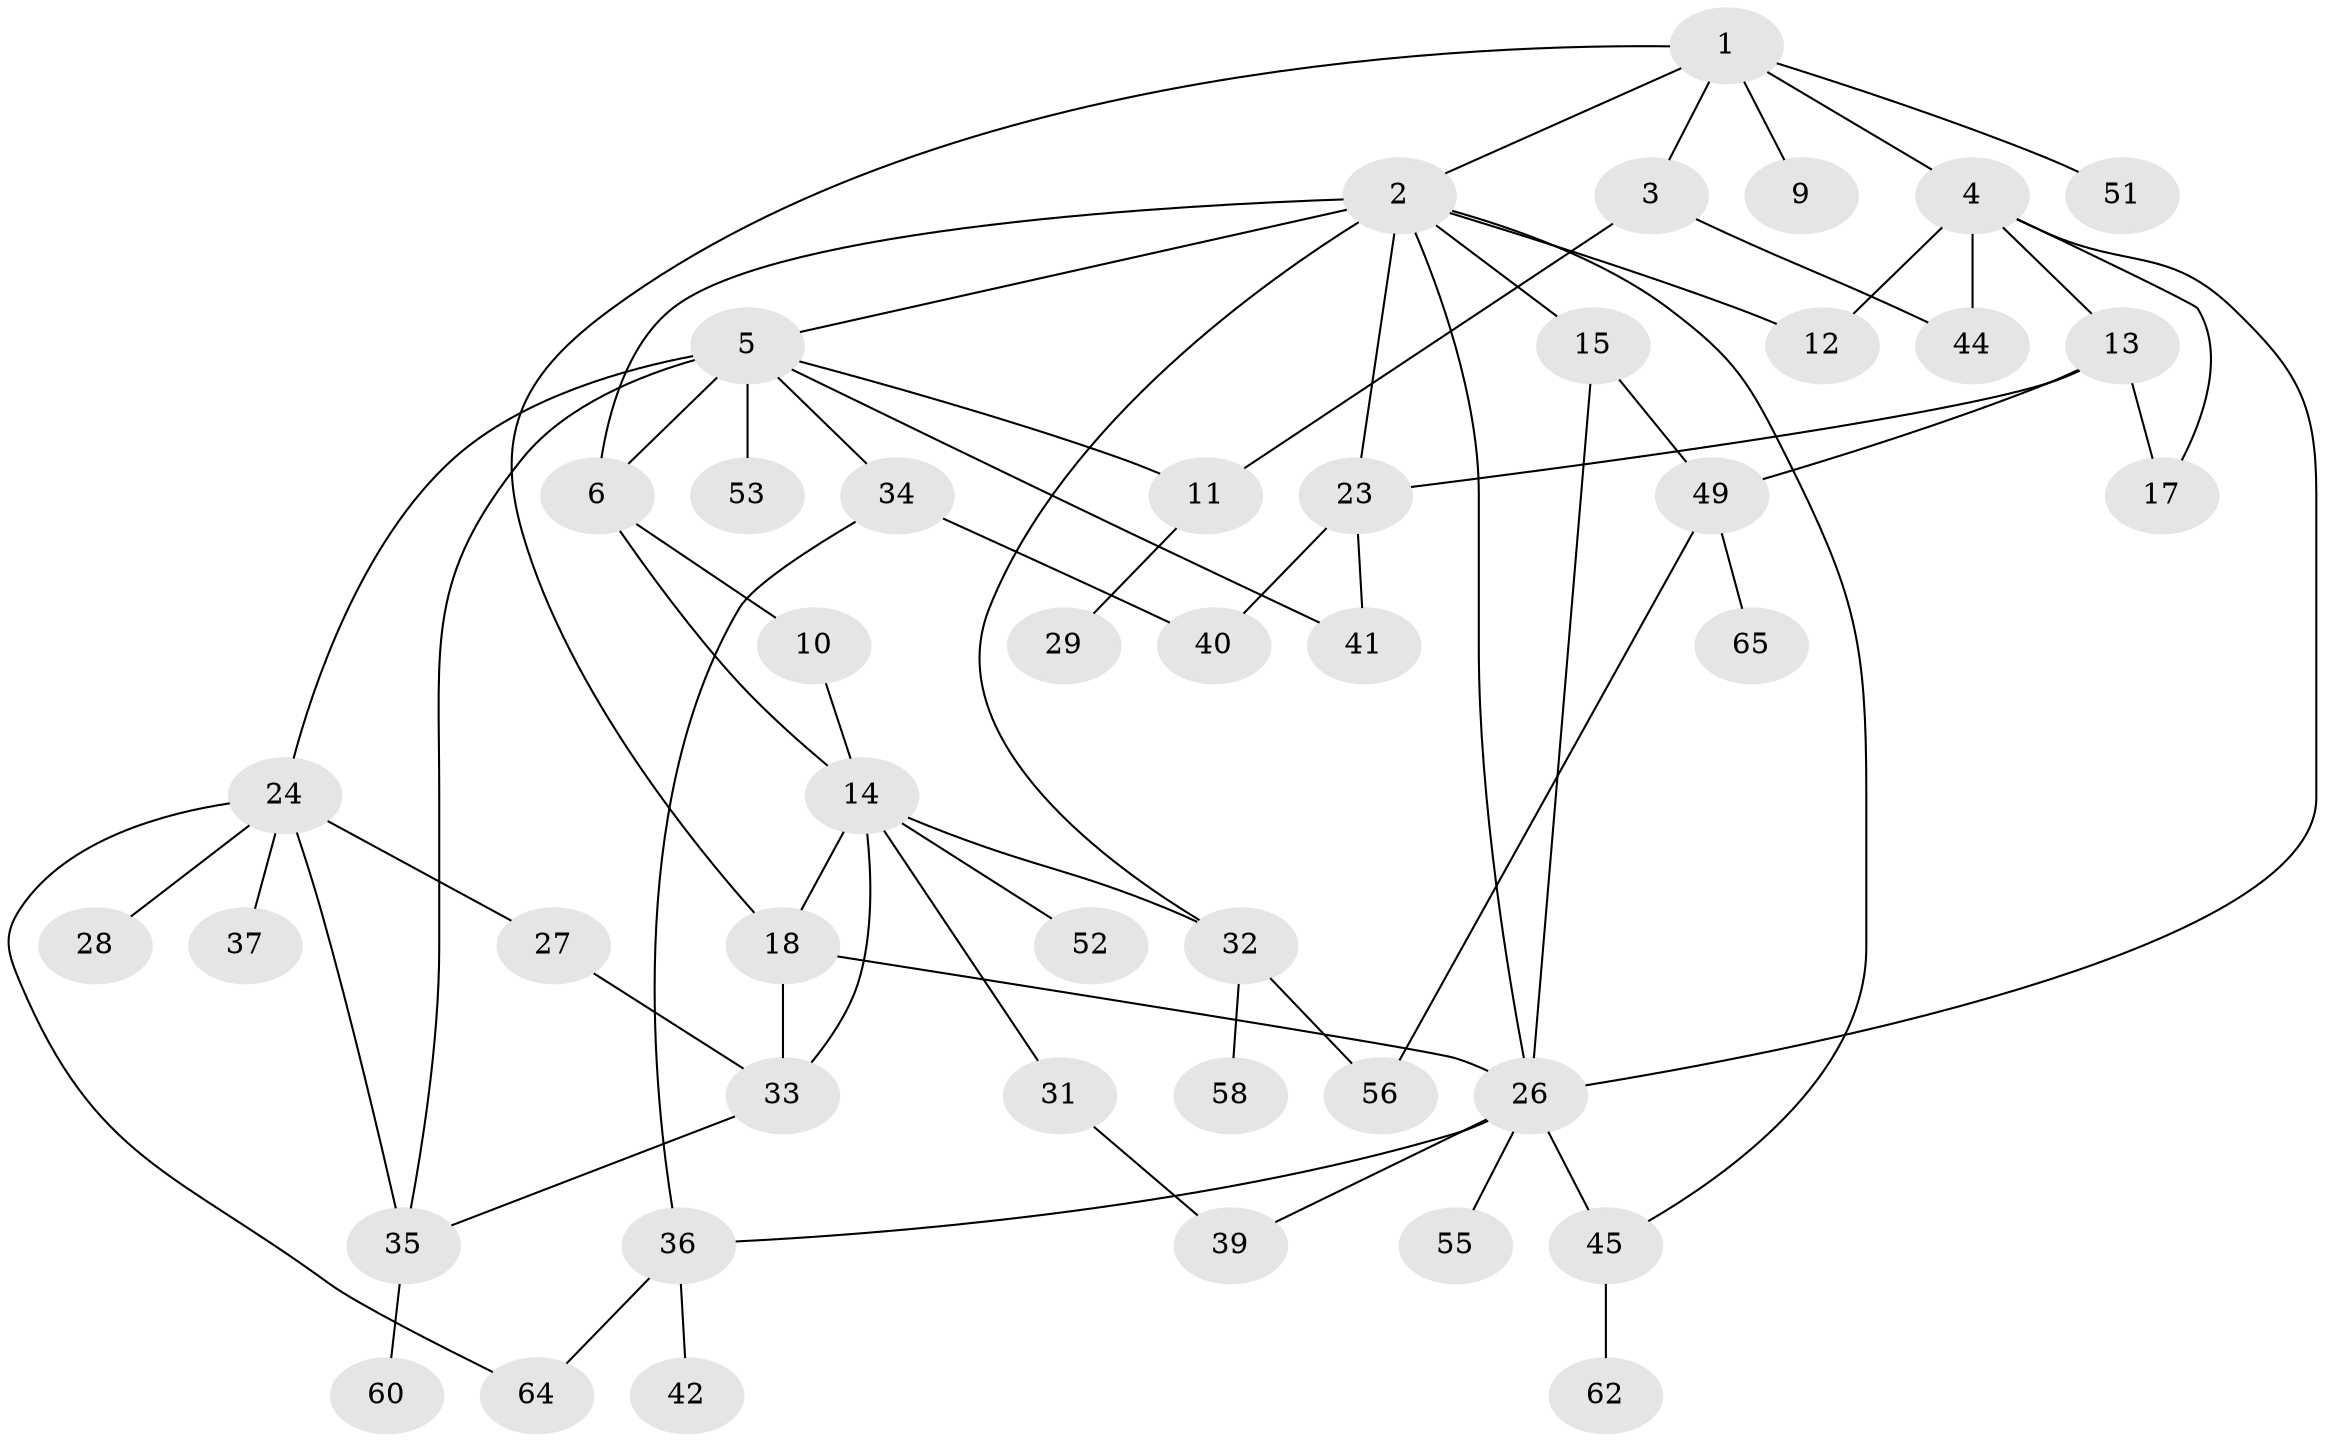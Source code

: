 // original degree distribution, {7: 0.029850746268656716, 2: 0.22388059701492538, 5: 0.1044776119402985, 6: 0.029850746268656716, 3: 0.26865671641791045, 4: 0.08955223880597014, 1: 0.2537313432835821}
// Generated by graph-tools (version 1.1) at 2025/41/03/06/25 10:41:28]
// undirected, 45 vertices, 68 edges
graph export_dot {
graph [start="1"]
  node [color=gray90,style=filled];
  1 [super="+48"];
  2 [super="+16"];
  3 [super="+19"];
  4 [super="+7"];
  5 [super="+21"];
  6 [super="+8"];
  9;
  10;
  11;
  12;
  13 [super="+47"];
  14 [super="+22"];
  15;
  17 [super="+20"];
  18 [super="+30"];
  23 [super="+63"];
  24 [super="+25"];
  26 [super="+38"];
  27;
  28;
  29;
  31;
  32 [super="+46"];
  33 [super="+67"];
  34;
  35 [super="+43"];
  36 [super="+54"];
  37;
  39;
  40 [super="+50"];
  41;
  42;
  44;
  45 [super="+57"];
  49 [super="+59"];
  51;
  52;
  53;
  55;
  56 [super="+61"];
  58;
  60;
  62;
  64 [super="+66"];
  65;
  1 -- 2;
  1 -- 3;
  1 -- 4;
  1 -- 9;
  1 -- 51;
  1 -- 18;
  2 -- 5;
  2 -- 15;
  2 -- 45;
  2 -- 26;
  2 -- 6;
  2 -- 23 [weight=2];
  2 -- 12;
  2 -- 32;
  3 -- 11;
  3 -- 44;
  4 -- 12;
  4 -- 44;
  4 -- 17;
  4 -- 26;
  4 -- 13;
  5 -- 6 [weight=2];
  5 -- 11;
  5 -- 41;
  5 -- 34;
  5 -- 53;
  5 -- 24;
  5 -- 35;
  6 -- 10;
  6 -- 14;
  10 -- 14;
  11 -- 29;
  13 -- 17;
  13 -- 23;
  13 -- 49;
  14 -- 18;
  14 -- 52;
  14 -- 32;
  14 -- 33;
  14 -- 31;
  15 -- 26;
  15 -- 49;
  18 -- 26;
  18 -- 33;
  23 -- 40;
  23 -- 41;
  24 -- 35;
  24 -- 37;
  24 -- 27;
  24 -- 28;
  24 -- 64;
  26 -- 45 [weight=2];
  26 -- 55;
  26 -- 39;
  26 -- 36;
  27 -- 33;
  31 -- 39;
  32 -- 58;
  32 -- 56;
  33 -- 35;
  34 -- 36;
  34 -- 40;
  35 -- 60;
  36 -- 42;
  36 -- 64;
  45 -- 62;
  49 -- 56;
  49 -- 65;
}
